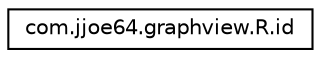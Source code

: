 digraph "Graphical Class Hierarchy"
{
 // INTERACTIVE_SVG=YES
 // LATEX_PDF_SIZE
  edge [fontname="Helvetica",fontsize="10",labelfontname="Helvetica",labelfontsize="10"];
  node [fontname="Helvetica",fontsize="10",shape=record];
  rankdir="LR";
  Node0 [label="com.jjoe64.graphview.R.id",height=0.2,width=0.4,color="black", fillcolor="white", style="filled",URL="$classcom_1_1jjoe64_1_1graphview_1_1_r_1_1id.html",tooltip=" "];
}
